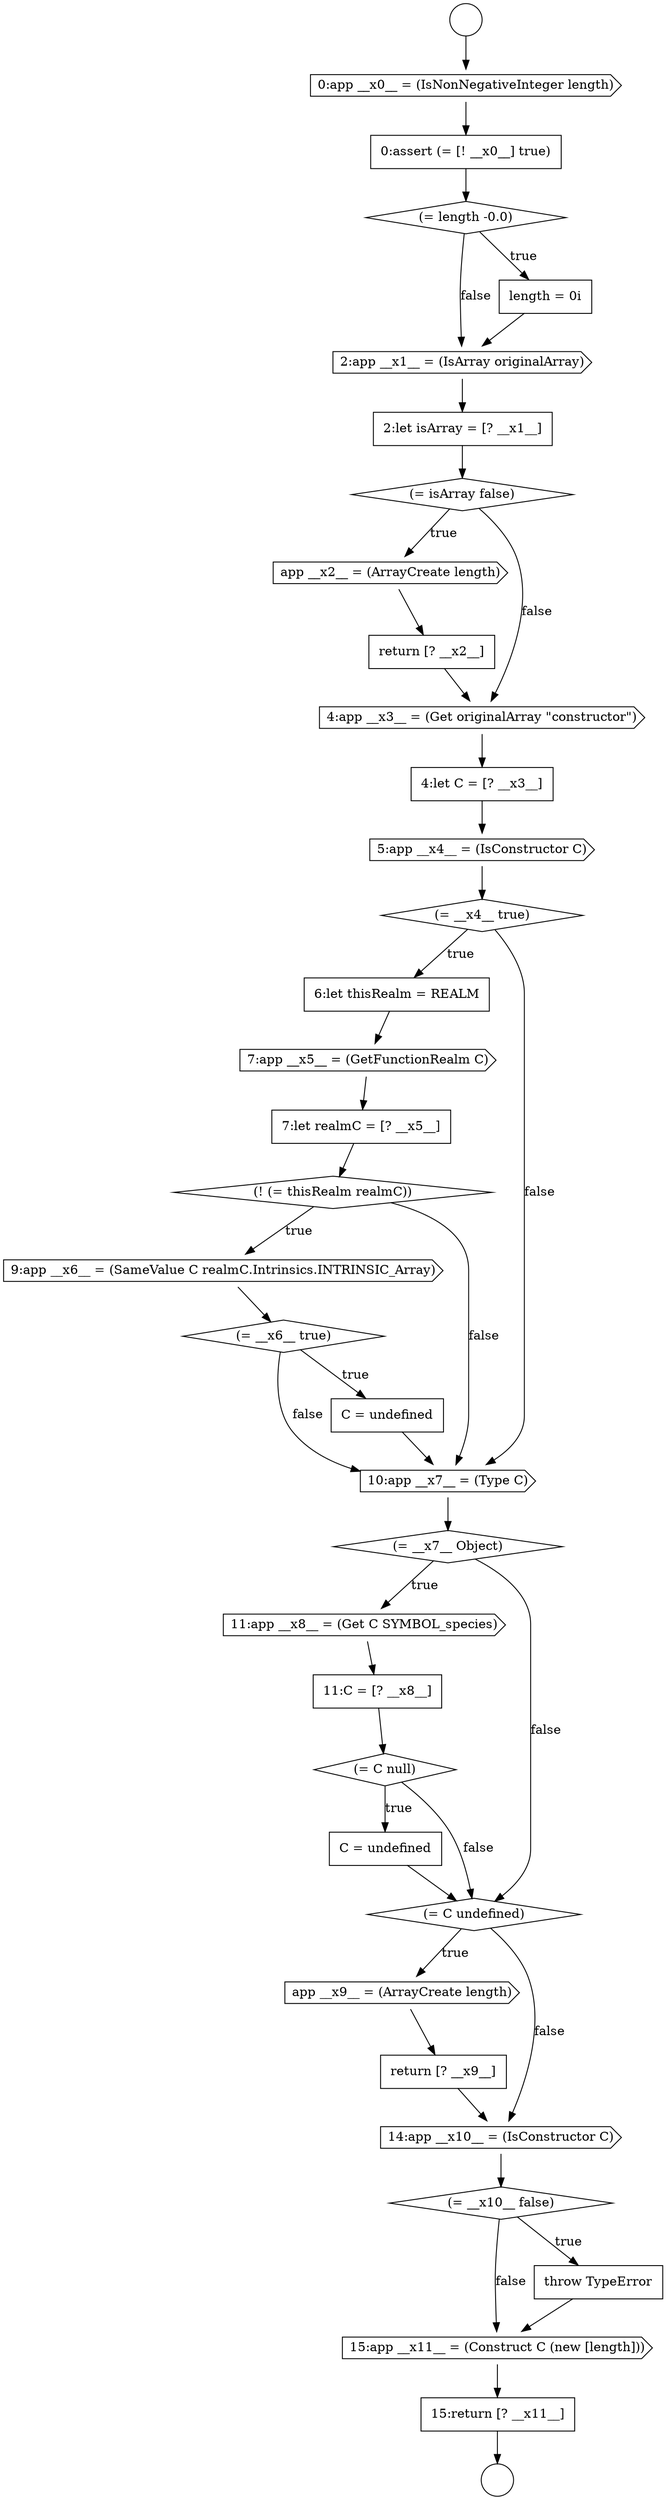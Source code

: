 digraph {
  node2630 [shape=none, margin=0, label=<<font color="black">
    <table border="0" cellborder="1" cellspacing="0" cellpadding="10">
      <tr><td align="left">6:let thisRealm = REALM</td></tr>
    </table>
  </font>> color="black" fillcolor="white" style=filled]
  node2627 [shape=none, margin=0, label=<<font color="black">
    <table border="0" cellborder="1" cellspacing="0" cellpadding="10">
      <tr><td align="left">4:let C = [? __x3__]</td></tr>
    </table>
  </font>> color="black" fillcolor="white" style=filled]
  node2635 [shape=diamond, label=<<font color="black">(= __x6__ true)</font>> color="black" fillcolor="white" style=filled]
  node2628 [shape=cds, label=<<font color="black">5:app __x4__ = (IsConstructor C)</font>> color="black" fillcolor="white" style=filled]
  node2649 [shape=cds, label=<<font color="black">15:app __x11__ = (Construct C (new [length]))</font>> color="black" fillcolor="white" style=filled]
  node2629 [shape=diamond, label=<<font color="black">(= __x4__ true)</font>> color="black" fillcolor="white" style=filled]
  node2622 [shape=none, margin=0, label=<<font color="black">
    <table border="0" cellborder="1" cellspacing="0" cellpadding="10">
      <tr><td align="left">2:let isArray = [? __x1__]</td></tr>
    </table>
  </font>> color="black" fillcolor="white" style=filled]
  node2644 [shape=cds, label=<<font color="black">app __x9__ = (ArrayCreate length)</font>> color="black" fillcolor="white" style=filled]
  node2616 [shape=circle label=" " color="black" fillcolor="white" style=filled]
  node2650 [shape=none, margin=0, label=<<font color="black">
    <table border="0" cellborder="1" cellspacing="0" cellpadding="10">
      <tr><td align="left">15:return [? __x11__]</td></tr>
    </table>
  </font>> color="black" fillcolor="white" style=filled]
  node2618 [shape=none, margin=0, label=<<font color="black">
    <table border="0" cellborder="1" cellspacing="0" cellpadding="10">
      <tr><td align="left">0:assert (= [! __x0__] true)</td></tr>
    </table>
  </font>> color="black" fillcolor="white" style=filled]
  node2639 [shape=cds, label=<<font color="black">11:app __x8__ = (Get C SYMBOL_species)</font>> color="black" fillcolor="white" style=filled]
  node2646 [shape=cds, label=<<font color="black">14:app __x10__ = (IsConstructor C)</font>> color="black" fillcolor="white" style=filled]
  node2641 [shape=diamond, label=<<font color="black">(= C null)</font>> color="black" fillcolor="white" style=filled]
  node2621 [shape=cds, label=<<font color="black">2:app __x1__ = (IsArray originalArray)</font>> color="black" fillcolor="white" style=filled]
  node2631 [shape=cds, label=<<font color="black">7:app __x5__ = (GetFunctionRealm C)</font>> color="black" fillcolor="white" style=filled]
  node2638 [shape=diamond, label=<<font color="black">(= __x7__ Object)</font>> color="black" fillcolor="white" style=filled]
  node2634 [shape=cds, label=<<font color="black">9:app __x6__ = (SameValue C realmC.Intrinsics.INTRINSIC_Array)</font>> color="black" fillcolor="white" style=filled]
  node2645 [shape=none, margin=0, label=<<font color="black">
    <table border="0" cellborder="1" cellspacing="0" cellpadding="10">
      <tr><td align="left">return [? __x9__]</td></tr>
    </table>
  </font>> color="black" fillcolor="white" style=filled]
  node2617 [shape=cds, label=<<font color="black">0:app __x0__ = (IsNonNegativeInteger length)</font>> color="black" fillcolor="white" style=filled]
  node2642 [shape=none, margin=0, label=<<font color="black">
    <table border="0" cellborder="1" cellspacing="0" cellpadding="10">
      <tr><td align="left">C = undefined</td></tr>
    </table>
  </font>> color="black" fillcolor="white" style=filled]
  node2624 [shape=cds, label=<<font color="black">app __x2__ = (ArrayCreate length)</font>> color="black" fillcolor="white" style=filled]
  node2637 [shape=cds, label=<<font color="black">10:app __x7__ = (Type C)</font>> color="black" fillcolor="white" style=filled]
  node2632 [shape=none, margin=0, label=<<font color="black">
    <table border="0" cellborder="1" cellspacing="0" cellpadding="10">
      <tr><td align="left">7:let realmC = [? __x5__]</td></tr>
    </table>
  </font>> color="black" fillcolor="white" style=filled]
  node2625 [shape=none, margin=0, label=<<font color="black">
    <table border="0" cellborder="1" cellspacing="0" cellpadding="10">
      <tr><td align="left">return [? __x2__]</td></tr>
    </table>
  </font>> color="black" fillcolor="white" style=filled]
  node2647 [shape=diamond, label=<<font color="black">(= __x10__ false)</font>> color="black" fillcolor="white" style=filled]
  node2620 [shape=none, margin=0, label=<<font color="black">
    <table border="0" cellborder="1" cellspacing="0" cellpadding="10">
      <tr><td align="left">length = 0i</td></tr>
    </table>
  </font>> color="black" fillcolor="white" style=filled]
  node2633 [shape=diamond, label=<<font color="black">(! (= thisRealm realmC))</font>> color="black" fillcolor="white" style=filled]
  node2626 [shape=cds, label=<<font color="black">4:app __x3__ = (Get originalArray &quot;constructor&quot;)</font>> color="black" fillcolor="white" style=filled]
  node2643 [shape=diamond, label=<<font color="black">(= C undefined)</font>> color="black" fillcolor="white" style=filled]
  node2648 [shape=none, margin=0, label=<<font color="black">
    <table border="0" cellborder="1" cellspacing="0" cellpadding="10">
      <tr><td align="left">throw TypeError</td></tr>
    </table>
  </font>> color="black" fillcolor="white" style=filled]
  node2623 [shape=diamond, label=<<font color="black">(= isArray false)</font>> color="black" fillcolor="white" style=filled]
  node2636 [shape=none, margin=0, label=<<font color="black">
    <table border="0" cellborder="1" cellspacing="0" cellpadding="10">
      <tr><td align="left">C = undefined</td></tr>
    </table>
  </font>> color="black" fillcolor="white" style=filled]
  node2619 [shape=diamond, label=<<font color="black">(= length -0.0)</font>> color="black" fillcolor="white" style=filled]
  node2640 [shape=none, margin=0, label=<<font color="black">
    <table border="0" cellborder="1" cellspacing="0" cellpadding="10">
      <tr><td align="left">11:C = [? __x8__]</td></tr>
    </table>
  </font>> color="black" fillcolor="white" style=filled]
  node2615 [shape=circle label=" " color="black" fillcolor="white" style=filled]
  node2632 -> node2633 [ color="black"]
  node2634 -> node2635 [ color="black"]
  node2640 -> node2641 [ color="black"]
  node2627 -> node2628 [ color="black"]
  node2623 -> node2624 [label=<<font color="black">true</font>> color="black"]
  node2623 -> node2626 [label=<<font color="black">false</font>> color="black"]
  node2628 -> node2629 [ color="black"]
  node2647 -> node2648 [label=<<font color="black">true</font>> color="black"]
  node2647 -> node2649 [label=<<font color="black">false</font>> color="black"]
  node2633 -> node2634 [label=<<font color="black">true</font>> color="black"]
  node2633 -> node2637 [label=<<font color="black">false</font>> color="black"]
  node2635 -> node2636 [label=<<font color="black">true</font>> color="black"]
  node2635 -> node2637 [label=<<font color="black">false</font>> color="black"]
  node2630 -> node2631 [ color="black"]
  node2639 -> node2640 [ color="black"]
  node2629 -> node2630 [label=<<font color="black">true</font>> color="black"]
  node2629 -> node2637 [label=<<font color="black">false</font>> color="black"]
  node2646 -> node2647 [ color="black"]
  node2617 -> node2618 [ color="black"]
  node2619 -> node2620 [label=<<font color="black">true</font>> color="black"]
  node2619 -> node2621 [label=<<font color="black">false</font>> color="black"]
  node2643 -> node2644 [label=<<font color="black">true</font>> color="black"]
  node2643 -> node2646 [label=<<font color="black">false</font>> color="black"]
  node2642 -> node2643 [ color="black"]
  node2636 -> node2637 [ color="black"]
  node2637 -> node2638 [ color="black"]
  node2625 -> node2626 [ color="black"]
  node2644 -> node2645 [ color="black"]
  node2641 -> node2642 [label=<<font color="black">true</font>> color="black"]
  node2641 -> node2643 [label=<<font color="black">false</font>> color="black"]
  node2620 -> node2621 [ color="black"]
  node2615 -> node2617 [ color="black"]
  node2648 -> node2649 [ color="black"]
  node2645 -> node2646 [ color="black"]
  node2650 -> node2616 [ color="black"]
  node2622 -> node2623 [ color="black"]
  node2624 -> node2625 [ color="black"]
  node2649 -> node2650 [ color="black"]
  node2618 -> node2619 [ color="black"]
  node2638 -> node2639 [label=<<font color="black">true</font>> color="black"]
  node2638 -> node2643 [label=<<font color="black">false</font>> color="black"]
  node2631 -> node2632 [ color="black"]
  node2626 -> node2627 [ color="black"]
  node2621 -> node2622 [ color="black"]
}
